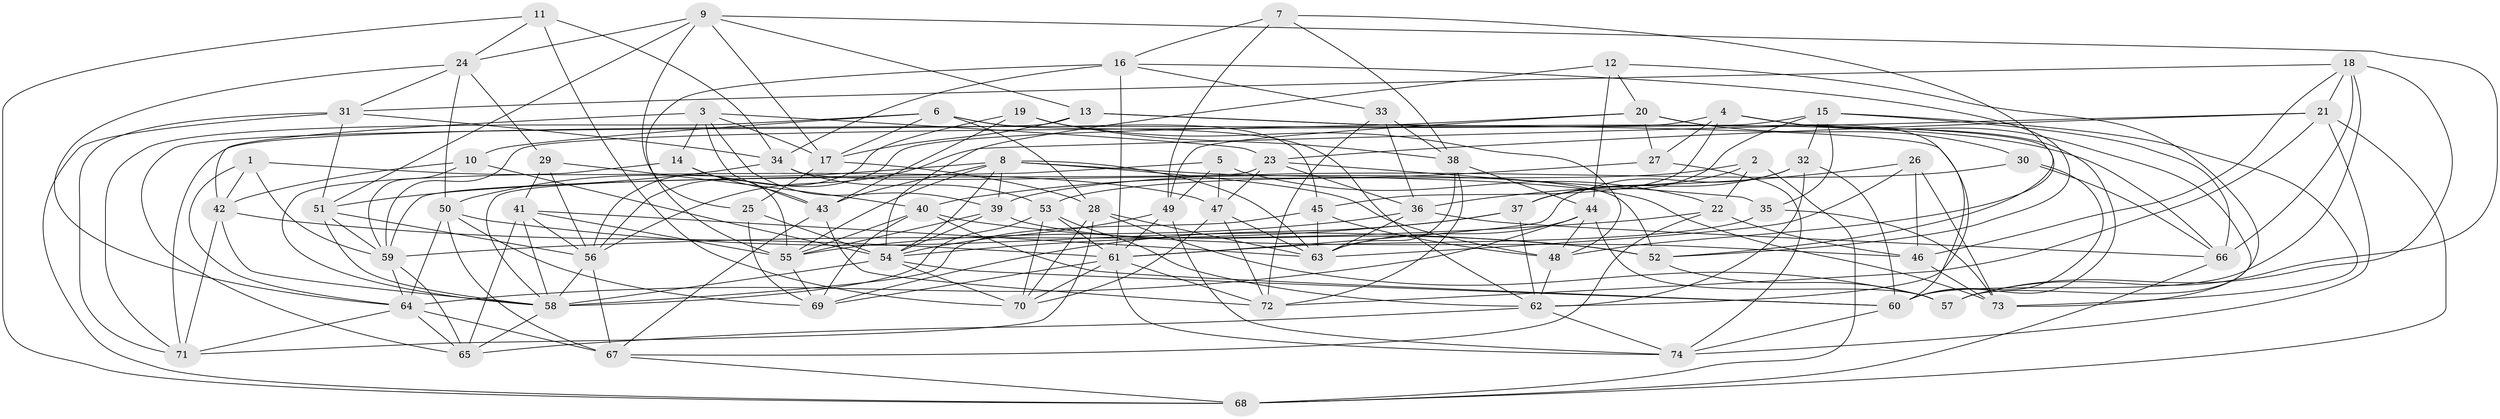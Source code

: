 // original degree distribution, {4: 1.0}
// Generated by graph-tools (version 1.1) at 2025/26/03/09/25 03:26:52]
// undirected, 74 vertices, 218 edges
graph export_dot {
graph [start="1"]
  node [color=gray90,style=filled];
  1;
  2;
  3;
  4;
  5;
  6;
  7;
  8;
  9;
  10;
  11;
  12;
  13;
  14;
  15;
  16;
  17;
  18;
  19;
  20;
  21;
  22;
  23;
  24;
  25;
  26;
  27;
  28;
  29;
  30;
  31;
  32;
  33;
  34;
  35;
  36;
  37;
  38;
  39;
  40;
  41;
  42;
  43;
  44;
  45;
  46;
  47;
  48;
  49;
  50;
  51;
  52;
  53;
  54;
  55;
  56;
  57;
  58;
  59;
  60;
  61;
  62;
  63;
  64;
  65;
  66;
  67;
  68;
  69;
  70;
  71;
  72;
  73;
  74;
  1 -- 42 [weight=1.0];
  1 -- 47 [weight=1.0];
  1 -- 59 [weight=1.0];
  1 -- 64 [weight=1.0];
  2 -- 22 [weight=1.0];
  2 -- 37 [weight=1.0];
  2 -- 53 [weight=1.0];
  2 -- 68 [weight=1.0];
  3 -- 14 [weight=1.0];
  3 -- 17 [weight=1.0];
  3 -- 23 [weight=1.0];
  3 -- 39 [weight=1.0];
  3 -- 42 [weight=1.0];
  3 -- 43 [weight=1.0];
  4 -- 27 [weight=1.0];
  4 -- 45 [weight=1.0];
  4 -- 52 [weight=1.0];
  4 -- 60 [weight=1.0];
  4 -- 71 [weight=1.0];
  4 -- 73 [weight=1.0];
  5 -- 22 [weight=1.0];
  5 -- 47 [weight=1.0];
  5 -- 49 [weight=1.0];
  5 -- 59 [weight=1.0];
  6 -- 10 [weight=1.0];
  6 -- 17 [weight=1.0];
  6 -- 28 [weight=1.0];
  6 -- 45 [weight=1.0];
  6 -- 62 [weight=1.0];
  6 -- 71 [weight=1.0];
  7 -- 16 [weight=1.0];
  7 -- 38 [weight=1.0];
  7 -- 48 [weight=1.0];
  7 -- 49 [weight=1.0];
  8 -- 39 [weight=1.0];
  8 -- 43 [weight=1.0];
  8 -- 48 [weight=1.0];
  8 -- 50 [weight=1.0];
  8 -- 54 [weight=1.0];
  8 -- 55 [weight=1.0];
  8 -- 63 [weight=1.0];
  8 -- 73 [weight=1.0];
  9 -- 13 [weight=1.0];
  9 -- 17 [weight=1.0];
  9 -- 24 [weight=1.0];
  9 -- 25 [weight=1.0];
  9 -- 51 [weight=1.0];
  9 -- 57 [weight=1.0];
  10 -- 42 [weight=1.0];
  10 -- 54 [weight=1.0];
  10 -- 59 [weight=1.0];
  11 -- 24 [weight=1.0];
  11 -- 34 [weight=1.0];
  11 -- 68 [weight=1.0];
  11 -- 70 [weight=1.0];
  12 -- 20 [weight=1.0];
  12 -- 44 [weight=1.0];
  12 -- 54 [weight=1.0];
  12 -- 57 [weight=1.0];
  13 -- 17 [weight=1.0];
  13 -- 60 [weight=2.0];
  13 -- 65 [weight=1.0];
  13 -- 66 [weight=1.0];
  14 -- 43 [weight=1.0];
  14 -- 55 [weight=1.0];
  14 -- 58 [weight=1.0];
  15 -- 32 [weight=1.0];
  15 -- 35 [weight=1.0];
  15 -- 37 [weight=1.0];
  15 -- 59 [weight=1.0];
  15 -- 66 [weight=1.0];
  15 -- 73 [weight=1.0];
  16 -- 33 [weight=1.0];
  16 -- 34 [weight=1.0];
  16 -- 52 [weight=1.0];
  16 -- 55 [weight=1.0];
  16 -- 61 [weight=1.0];
  17 -- 25 [weight=1.0];
  17 -- 28 [weight=1.0];
  18 -- 21 [weight=1.0];
  18 -- 31 [weight=1.0];
  18 -- 46 [weight=1.0];
  18 -- 57 [weight=1.0];
  18 -- 60 [weight=1.0];
  18 -- 66 [weight=1.0];
  19 -- 38 [weight=1.0];
  19 -- 43 [weight=1.0];
  19 -- 48 [weight=1.0];
  19 -- 56 [weight=1.0];
  20 -- 27 [weight=1.0];
  20 -- 30 [weight=1.0];
  20 -- 49 [weight=1.0];
  20 -- 56 [weight=1.0];
  20 -- 62 [weight=1.0];
  21 -- 23 [weight=1.0];
  21 -- 56 [weight=1.0];
  21 -- 68 [weight=1.0];
  21 -- 72 [weight=1.0];
  21 -- 74 [weight=1.0];
  22 -- 46 [weight=2.0];
  22 -- 59 [weight=1.0];
  22 -- 67 [weight=1.0];
  23 -- 35 [weight=1.0];
  23 -- 36 [weight=1.0];
  23 -- 47 [weight=1.0];
  23 -- 58 [weight=1.0];
  24 -- 29 [weight=1.0];
  24 -- 31 [weight=1.0];
  24 -- 50 [weight=1.0];
  24 -- 64 [weight=1.0];
  25 -- 54 [weight=1.0];
  25 -- 69 [weight=1.0];
  26 -- 36 [weight=1.0];
  26 -- 46 [weight=1.0];
  26 -- 63 [weight=1.0];
  26 -- 73 [weight=1.0];
  27 -- 40 [weight=1.0];
  27 -- 74 [weight=1.0];
  28 -- 57 [weight=1.0];
  28 -- 63 [weight=1.0];
  28 -- 70 [weight=1.0];
  28 -- 71 [weight=1.0];
  29 -- 40 [weight=1.0];
  29 -- 41 [weight=1.0];
  29 -- 56 [weight=1.0];
  30 -- 39 [weight=1.0];
  30 -- 60 [weight=1.0];
  30 -- 66 [weight=1.0];
  31 -- 34 [weight=1.0];
  31 -- 51 [weight=1.0];
  31 -- 68 [weight=1.0];
  31 -- 71 [weight=1.0];
  32 -- 37 [weight=1.0];
  32 -- 60 [weight=2.0];
  32 -- 61 [weight=1.0];
  32 -- 62 [weight=1.0];
  33 -- 36 [weight=1.0];
  33 -- 38 [weight=1.0];
  33 -- 72 [weight=1.0];
  34 -- 51 [weight=1.0];
  34 -- 52 [weight=1.0];
  34 -- 53 [weight=1.0];
  35 -- 61 [weight=1.0];
  35 -- 73 [weight=1.0];
  36 -- 55 [weight=1.0];
  36 -- 63 [weight=1.0];
  36 -- 66 [weight=1.0];
  37 -- 54 [weight=1.0];
  37 -- 62 [weight=1.0];
  37 -- 69 [weight=1.0];
  38 -- 44 [weight=1.0];
  38 -- 63 [weight=1.0];
  38 -- 72 [weight=1.0];
  39 -- 46 [weight=1.0];
  39 -- 54 [weight=1.0];
  39 -- 55 [weight=1.0];
  40 -- 52 [weight=1.0];
  40 -- 55 [weight=1.0];
  40 -- 60 [weight=1.0];
  40 -- 69 [weight=1.0];
  41 -- 55 [weight=1.0];
  41 -- 56 [weight=1.0];
  41 -- 58 [weight=1.0];
  41 -- 63 [weight=1.0];
  41 -- 65 [weight=1.0];
  42 -- 58 [weight=1.0];
  42 -- 61 [weight=1.0];
  42 -- 71 [weight=1.0];
  43 -- 67 [weight=1.0];
  43 -- 72 [weight=1.0];
  44 -- 48 [weight=1.0];
  44 -- 57 [weight=1.0];
  44 -- 63 [weight=1.0];
  44 -- 64 [weight=1.0];
  45 -- 48 [weight=1.0];
  45 -- 58 [weight=1.0];
  45 -- 63 [weight=2.0];
  46 -- 73 [weight=1.0];
  47 -- 63 [weight=1.0];
  47 -- 70 [weight=1.0];
  47 -- 72 [weight=1.0];
  48 -- 62 [weight=1.0];
  49 -- 54 [weight=1.0];
  49 -- 61 [weight=1.0];
  49 -- 74 [weight=1.0];
  50 -- 52 [weight=1.0];
  50 -- 64 [weight=1.0];
  50 -- 67 [weight=1.0];
  50 -- 69 [weight=1.0];
  51 -- 56 [weight=1.0];
  51 -- 58 [weight=1.0];
  51 -- 59 [weight=1.0];
  52 -- 57 [weight=1.0];
  53 -- 58 [weight=1.0];
  53 -- 61 [weight=1.0];
  53 -- 62 [weight=1.0];
  53 -- 70 [weight=1.0];
  54 -- 58 [weight=1.0];
  54 -- 60 [weight=1.0];
  54 -- 70 [weight=1.0];
  55 -- 69 [weight=1.0];
  56 -- 58 [weight=1.0];
  56 -- 67 [weight=1.0];
  58 -- 65 [weight=1.0];
  59 -- 64 [weight=1.0];
  59 -- 65 [weight=1.0];
  60 -- 74 [weight=1.0];
  61 -- 69 [weight=1.0];
  61 -- 70 [weight=1.0];
  61 -- 72 [weight=1.0];
  61 -- 74 [weight=1.0];
  62 -- 65 [weight=1.0];
  62 -- 74 [weight=1.0];
  64 -- 65 [weight=1.0];
  64 -- 67 [weight=1.0];
  64 -- 71 [weight=1.0];
  66 -- 68 [weight=1.0];
  67 -- 68 [weight=1.0];
}
